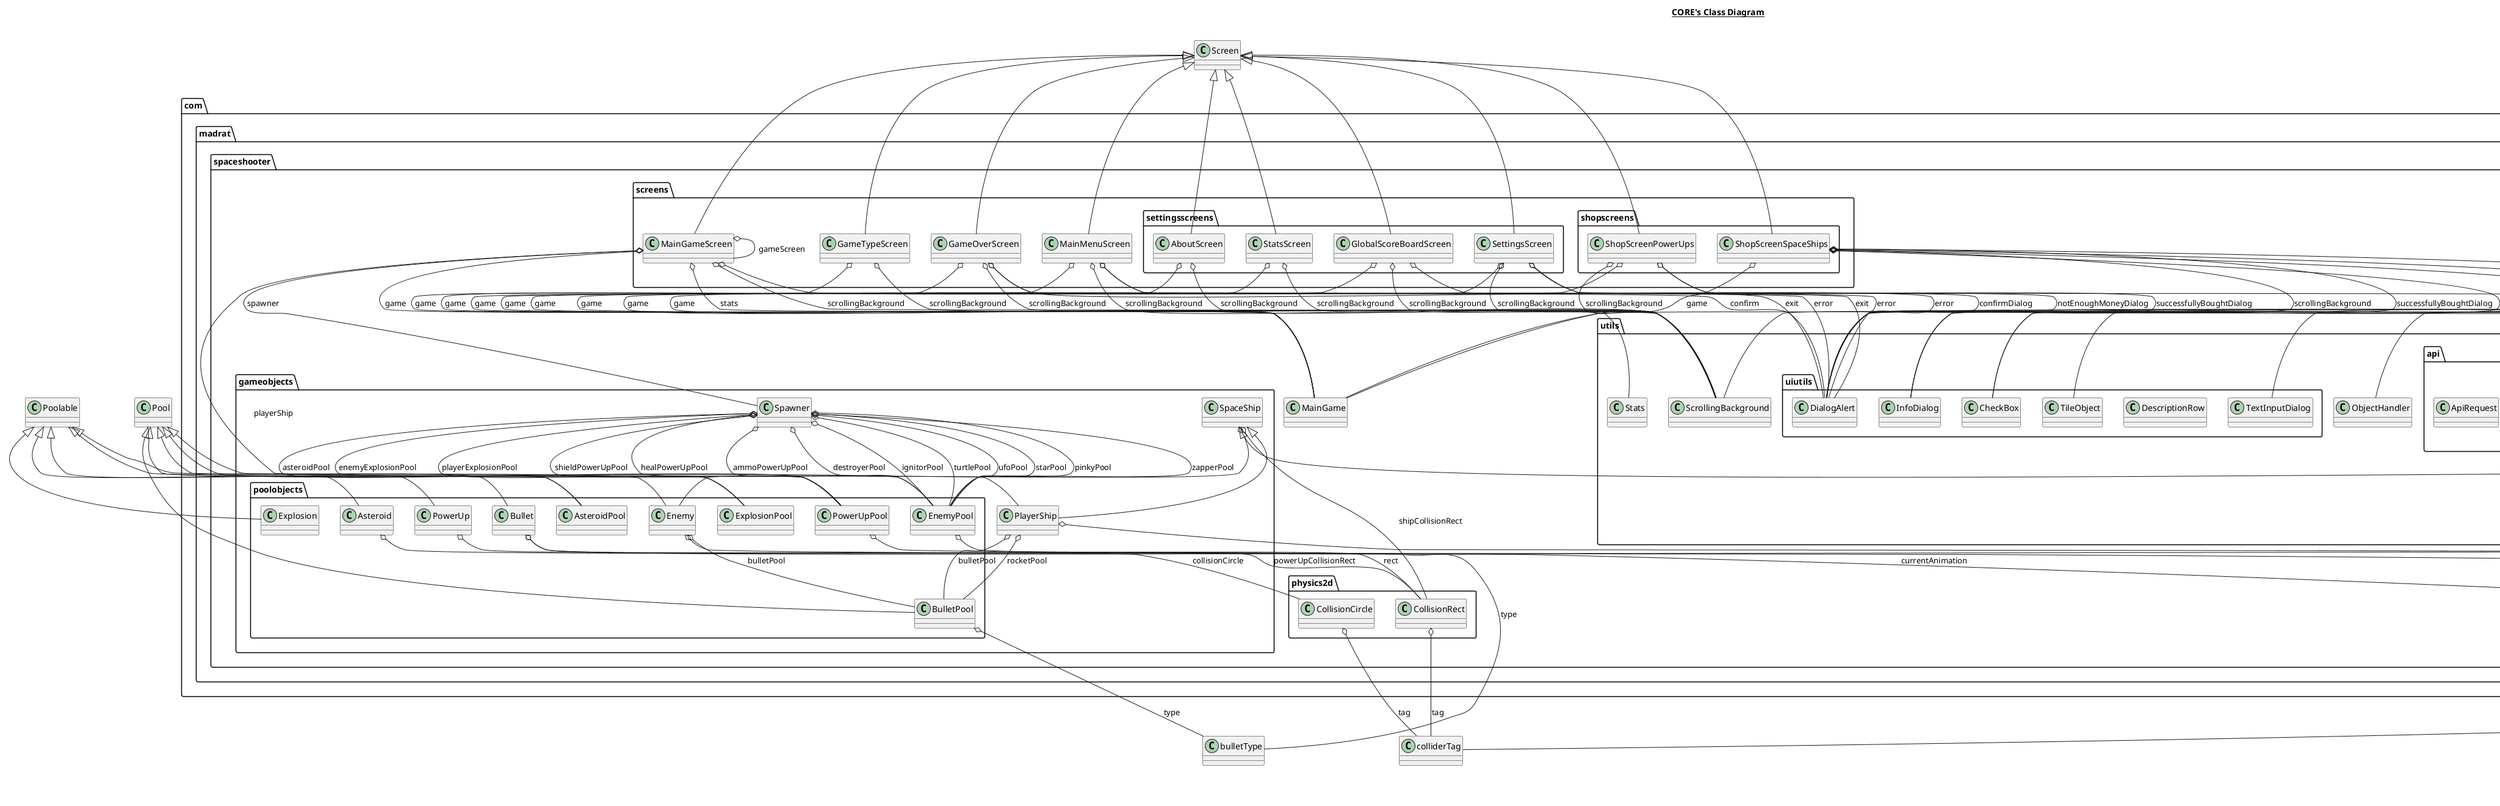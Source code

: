 @startuml

title __CORE's Class Diagram__\n

  package com.madrat.spaceshooter {
    package com.madrat.spaceshooter.screens {
      package com.madrat.spaceshooter.screens.settingsscreens {
        class AboutScreen {
        }
      }
    }
  }
  

  package com.madrat.spaceshooter {
    package com.madrat.spaceshooter.utils {
      package com.madrat.spaceshooter.utils.api {
        class ApiRequest {
        }
      }
    }
  }
  

  package com.madrat.spaceshooter {
    package com.madrat.spaceshooter.utils {
      class Assets {
      }
    }
  }
  

  package com.madrat.spaceshooter {
    package com.madrat.spaceshooter.gameobjects {
      package com.madrat.spaceshooter.gameobjects.poolobjects {
        class Asteroid {
        }
      }
    }
  }
  

  package com.madrat.spaceshooter {
    package com.madrat.spaceshooter.gameobjects {
      package com.madrat.spaceshooter.gameobjects.poolobjects {
        class AsteroidPool {
        }
      }
    }
  }
  

  package com.madrat.spaceshooter {
    package com.madrat.spaceshooter.utils {
      class BuildConfig {
      }
    }
  }
  

  package com.madrat.spaceshooter {
    package com.madrat.spaceshooter.gameobjects {
      package com.madrat.spaceshooter.gameobjects.poolobjects {
        class Bullet {
        }
      }
    }
  }
  

  package com.madrat.spaceshooter {
    package com.madrat.spaceshooter.gameobjects {
      package com.madrat.spaceshooter.gameobjects.poolobjects {
        class BulletPool {
        }
      }
    }
  }
  

  package com.madrat.spaceshooter {
    package com.madrat.spaceshooter.utils {
      package com.madrat.spaceshooter.utils.uiutils {
        class CheckBox {
        }
      }
    }
  }
  

  package com.madrat.spaceshooter {
    package com.madrat.spaceshooter.physics2d {
      class CollisionCircle {
      }
    }
  }
  

  package com.madrat.spaceshooter {
    package com.madrat.spaceshooter.physics2d {
      class CollisionRect {
      }
    }
  }
  

  package com.madrat.spaceshooter {
    package com.madrat.spaceshooter.utils {
      class DebugUtils {
      }
    }
  }
  

  package com.madrat.spaceshooter {
    package com.madrat.spaceshooter.utils {
      package com.madrat.spaceshooter.utils.uiutils {
        class DescriptionRow {
        }
      }
    }
  }
  

  package com.madrat.spaceshooter {
    package com.madrat.spaceshooter.utils {
      package com.madrat.spaceshooter.utils.uiutils {
        class DialogAlert {
        }
      }
    }
  }
  

  package com.madrat.spaceshooter {
    package com.madrat.spaceshooter.utils {
      class Encryptor {
      }
    }
  }
  

  package com.madrat.spaceshooter {
    package com.madrat.spaceshooter.gameobjects {
      package com.madrat.spaceshooter.gameobjects.poolobjects {
        class Enemy {
        }
      }
    }
  }
  

  package com.madrat.spaceshooter {
    package com.madrat.spaceshooter.gameobjects {
      package com.madrat.spaceshooter.gameobjects.poolobjects {
        class EnemyPool {
        }
      }
    }
  }
  

  package com.madrat.spaceshooter {
    package com.madrat.spaceshooter.gameobjects {
      package com.madrat.spaceshooter.gameobjects.poolobjects {
        class Explosion {
        }
      }
    }
  }
  

  package com.madrat.spaceshooter {
    package com.madrat.spaceshooter.gameobjects {
      package com.madrat.spaceshooter.gameobjects.poolobjects {
        class ExplosionPool {
        }
      }
    }
  }
  

  package com.madrat.spaceshooter {
    package com.madrat.spaceshooter.screens {
      class GameOverScreen {
      }
    }
  }
  

  package com.madrat.spaceshooter {
    package com.madrat.spaceshooter.screens {
      class GameTypeScreen {
      }
    }
  }
  

  package com.madrat.spaceshooter {
    package com.madrat.spaceshooter.screens {
      package com.madrat.spaceshooter.screens.settingsscreens {
        class GlobalScoreBoardScreen {
        }
      }
    }
  }
  

  package com.madrat.spaceshooter {
    package com.madrat.spaceshooter.utils {
      package com.madrat.spaceshooter.utils.uiutils {
        class InfoDialog {
        }
      }
    }
  }
  

  package com.madrat.spaceshooter {
    package com.madrat.spaceshooter.utils {
      class Initializer {
      }
    }
  }
  

  package com.madrat.spaceshooter {
    class MainGame {
    }
  }
  

  package com.madrat.spaceshooter {
    package com.madrat.spaceshooter.screens {
      class MainGameScreen {
      }
    }
  }
  

  package com.madrat.spaceshooter {
    package com.madrat.spaceshooter.screens {
      class MainMenuScreen {
      }
    }
  }
  

  package com.madrat.spaceshooter {
    package com.madrat.spaceshooter.utils {
      class ObjectHandler {
      }
    }
  }
  

  package com.madrat.spaceshooter {
    package com.madrat.spaceshooter.utils {
      class ParametersHandler {
      }
    }
  }
  

  package com.madrat.spaceshooter {
    package com.madrat.spaceshooter.gameobjects {
      class PlayerShip {
      }
    }
  }
  

  package com.madrat.spaceshooter {
    package com.madrat.spaceshooter.gameobjects {
      package com.madrat.spaceshooter.gameobjects.poolobjects {
        class PowerUp {
        }
      }
    }
  }
  

  package com.madrat.spaceshooter {
    package com.madrat.spaceshooter.gameobjects {
      package com.madrat.spaceshooter.gameobjects.poolobjects {
        class PowerUpPool {
        }
      }
    }
  }
  

  package com.madrat.spaceshooter {
    package com.madrat.spaceshooter.utils {
      class ScrollingBackground {
      }
    }
  }
  

  package com.madrat.spaceshooter {
    package com.madrat.spaceshooter.screens {
      package com.madrat.spaceshooter.screens.settingsscreens {
        class SettingsScreen {
        }
      }
    }
  }
  

  package com.madrat.spaceshooter {
    package com.madrat.spaceshooter.screens {
      package com.madrat.spaceshooter.screens.shopscreens {
        class ShopScreenPowerUps {
        }
      }
    }
  }
  

  package com.madrat.spaceshooter {
    package com.madrat.spaceshooter.screens {
      package com.madrat.spaceshooter.screens.shopscreens {
        class ShopScreenSpaceShips {
        }
      }
    }
  }
  

  package com.madrat.spaceshooter {
    package com.madrat.spaceshooter.gameobjects {
      class SpaceShip {
      }
    }
  }
  

  package com.madrat.spaceshooter {
    package com.madrat.spaceshooter.gameobjects {
      class Spawner {
      }
    }
  }
  

  package com.madrat.spaceshooter {
    package com.madrat.spaceshooter.utils {
      class Stats {
      }
    }
  }
  

  package com.madrat.spaceshooter {
    package com.madrat.spaceshooter.screens {
      package com.madrat.spaceshooter.screens.settingsscreens {
        class StatsScreen {
        }
      }
    }
  }
  

  package com.madrat.spaceshooter {
    package com.madrat.spaceshooter.utils {
      package com.madrat.spaceshooter.utils.uiutils {
        class TextInputDialog {
        }
      }
    }
  }
  

  package com.madrat.spaceshooter {
    package com.madrat.spaceshooter.utils {
      package com.madrat.spaceshooter.utils.uiutils {
        class TileObject {
        }
      }
    }
  }
  

  package com.madrat.spaceshooter {
    package com.madrat.spaceshooter.utils {
      package com.madrat.spaceshooter.utils.api {
        package com.madrat.spaceshooter.utils.api.resourcereprs {
          class User {
          }
        }
      }
    }
  }
  

  AboutScreen -up-|> Screen
  AboutScreen o-- MainGame : game
  AboutScreen o-- ScrollingBackground : scrollingBackground
  Asteroid -up-|> Poolable
  Asteroid o-- CollisionCircle : collisionCircle
  AsteroidPool -up-|> Pool
  Bullet -up-|> Poolable
  Bullet o-- bulletType : type
  Bullet o-- CollisionRect : rect
  BulletPool -up-|> Pool
  BulletPool o-- bulletType : type
  CheckBox -up-|> Table
  CollisionCircle o-- colliderTag : tag
  CollisionRect o-- colliderTag : tag
  DebugUtils -up-|> Disposable
  DialogAlert -up-|> Dialog
  Enemy -up-|> Poolable
  Enemy -up-|> SpaceShip
  Enemy o-- animationState : currentAnimation
  Enemy o-- BulletPool : bulletPool
  EnemyPool -up-|> Pool
  EnemyPool o-- shipHandler : handle
  Explosion -up-|> Poolable
  ExplosionPool -up-|> Pool
  GameOverScreen -up-|> Screen
  GameOverScreen o-- MainGame : game
  GameOverScreen o-- ScrollingBackground : scrollingBackground
  GameOverScreen o-- DialogAlert : exit
  GameOverScreen o-- DialogAlert : error
  GameTypeScreen -up-|> Screen
  GameTypeScreen o-- MainGame : game
  GameTypeScreen o-- ScrollingBackground : scrollingBackground
  GlobalScoreBoardScreen -up-|> Screen
  GlobalScoreBoardScreen o-- MainGame : game
  GlobalScoreBoardScreen o-- ScrollingBackground : scrollingBackground
  GlobalScoreBoardScreen o-- DialogAlert : error
  InfoDialog -up-|> Dialog
  MainGame -up-|> Game
  MainGameScreen -up-|> Screen
  MainGameScreen o-- MainGame : game
  MainGameScreen o-- PlayerShip : playerShip
  MainGameScreen o-- Spawner : spawner
  MainGameScreen o-- ScrollingBackground : scrollingBackground
  MainGameScreen o-- DialogAlert : confirm
  MainGameScreen o-- MainGameScreen : gameScreen
  MainGameScreen o-- Stats : stats
  MainMenuScreen -up-|> Screen
  MainMenuScreen o-- MainGame : game
  MainMenuScreen o-- ScrollingBackground : scrollingBackground
  MainMenuScreen o-- DialogAlert : exit
  MainMenuScreen o-- DialogAlert : error
  ObjectHandler -up-|> Comparable
  ParametersHandler -up-|> Serializable
  PlayerShip -up-|> SpaceShip
  PlayerShip o-- animationState : currentAnimation
  PlayerShip o-- BulletPool : bulletPool
  PlayerShip o-- BulletPool : rocketPool
  PowerUp -up-|> Poolable
  PowerUp o-- CollisionRect : powerUpCollisionRect
  PowerUpPool -up-|> Pool
  PowerUpPool o-- colliderTag : tag
  SettingsScreen -up-|> Screen
  SettingsScreen o-- MainGame : game
  SettingsScreen o-- ScrollingBackground : scrollingBackground
  SettingsScreen o-- DialogAlert : confirmDialog
  SettingsScreen o-- CheckBox : checkBox
  ShopScreenPowerUps -up-|> Screen
  ShopScreenPowerUps o-- MainGame : game
  ShopScreenPowerUps o-- ScrollingBackground : scrollingBackground
  ShopScreenPowerUps o-- DialogAlert : notEnoughMoneyDialog
  ShopScreenPowerUps o-- DialogAlert : successfullyBoughtDialog
  ShopScreenSpaceShips -up-|> Screen
  ShopScreenSpaceShips o-- MainGame : game
  ShopScreenSpaceShips o-- ScrollingBackground : scrollingBackground
  ShopScreenSpaceShips o-- DialogAlert : notEnoughMoneyDialog
  ShopScreenSpaceShips o-- DialogAlert : successfullyBoughtDialog
  ShopScreenSpaceShips o-- DialogAlert : successfullySelectedDialog
  ShopScreenSpaceShips o-- InfoDialog : buyDialog
  ShopScreenSpaceShips o-- InfoDialog : currentDialog
  SpaceShip o-- shipHandler : handle
  SpaceShip o-- CollisionRect : shipCollisionRect
  Spawner o-- EnemyPool : zapperPool
  Spawner o-- EnemyPool : destroyerPool
  Spawner o-- EnemyPool : ignitorPool
  Spawner o-- EnemyPool : turtlePool
  Spawner o-- EnemyPool : ufoPool
  Spawner o-- EnemyPool : starPool
  Spawner o-- EnemyPool : pinkyPool
  Spawner o-- PowerUpPool : healPowerUpPool
  Spawner o-- PowerUpPool : ammoPowerUpPool
  Spawner o-- PowerUpPool : shieldPowerUpPool
  Spawner o-- ExplosionPool : enemyExplosionPool
  Spawner o-- ExplosionPool : playerExplosionPool
  Spawner o-- AsteroidPool : asteroidPool
  StatsScreen -up-|> Screen
  StatsScreen o-- MainGame : game
  StatsScreen o-- ScrollingBackground : scrollingBackground
  TextInputDialog -up-|> Dialog
  TileObject -up-|> Table
  User -up-|> Comparable


right footer


PlantUML diagram generated by SketchIt! (https://bitbucket.org/pmesmeur/sketch.it)
For more information about this tool, please contact philippe.mesmeur@gmail.com
endfooter

@enduml
